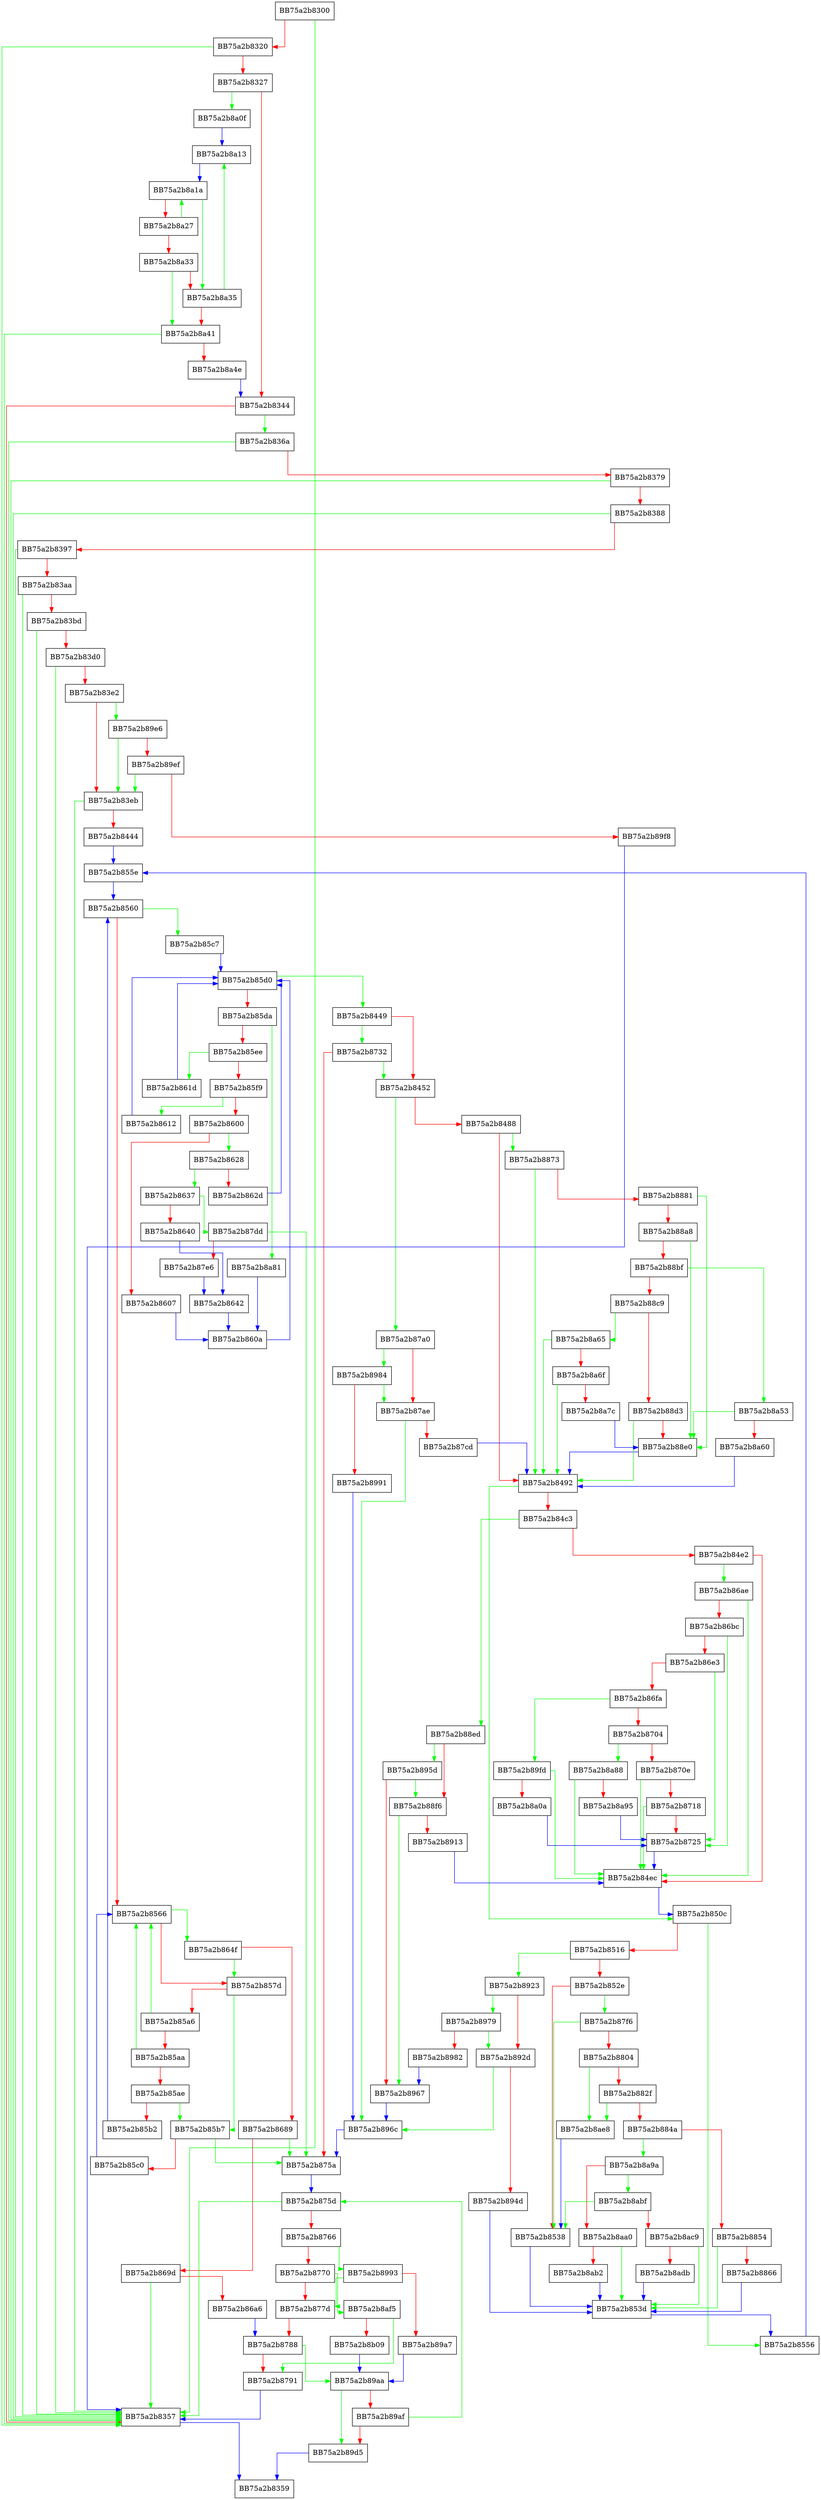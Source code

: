 digraph base64_ismine {
  node [shape="box"];
  graph [splines=ortho];
  BB75a2b8300 -> BB75a2b8357 [color="green"];
  BB75a2b8300 -> BB75a2b8320 [color="red"];
  BB75a2b8320 -> BB75a2b8357 [color="green"];
  BB75a2b8320 -> BB75a2b8327 [color="red"];
  BB75a2b8327 -> BB75a2b8a0f [color="green"];
  BB75a2b8327 -> BB75a2b8344 [color="red"];
  BB75a2b8344 -> BB75a2b836a [color="green"];
  BB75a2b8344 -> BB75a2b8357 [color="red"];
  BB75a2b8357 -> BB75a2b8359 [color="blue"];
  BB75a2b836a -> BB75a2b8357 [color="green"];
  BB75a2b836a -> BB75a2b8379 [color="red"];
  BB75a2b8379 -> BB75a2b8357 [color="green"];
  BB75a2b8379 -> BB75a2b8388 [color="red"];
  BB75a2b8388 -> BB75a2b8357 [color="green"];
  BB75a2b8388 -> BB75a2b8397 [color="red"];
  BB75a2b8397 -> BB75a2b8357 [color="green"];
  BB75a2b8397 -> BB75a2b83aa [color="red"];
  BB75a2b83aa -> BB75a2b8357 [color="green"];
  BB75a2b83aa -> BB75a2b83bd [color="red"];
  BB75a2b83bd -> BB75a2b8357 [color="green"];
  BB75a2b83bd -> BB75a2b83d0 [color="red"];
  BB75a2b83d0 -> BB75a2b8357 [color="green"];
  BB75a2b83d0 -> BB75a2b83e2 [color="red"];
  BB75a2b83e2 -> BB75a2b89e6 [color="green"];
  BB75a2b83e2 -> BB75a2b83eb [color="red"];
  BB75a2b83eb -> BB75a2b8357 [color="green"];
  BB75a2b83eb -> BB75a2b8444 [color="red"];
  BB75a2b8444 -> BB75a2b855e [color="blue"];
  BB75a2b8449 -> BB75a2b8732 [color="green"];
  BB75a2b8449 -> BB75a2b8452 [color="red"];
  BB75a2b8452 -> BB75a2b87a0 [color="green"];
  BB75a2b8452 -> BB75a2b8488 [color="red"];
  BB75a2b8488 -> BB75a2b8873 [color="green"];
  BB75a2b8488 -> BB75a2b8492 [color="red"];
  BB75a2b8492 -> BB75a2b850c [color="green"];
  BB75a2b8492 -> BB75a2b84c3 [color="red"];
  BB75a2b84c3 -> BB75a2b88ed [color="green"];
  BB75a2b84c3 -> BB75a2b84e2 [color="red"];
  BB75a2b84e2 -> BB75a2b86ae [color="green"];
  BB75a2b84e2 -> BB75a2b84ec [color="red"];
  BB75a2b84ec -> BB75a2b850c [color="blue"];
  BB75a2b850c -> BB75a2b8556 [color="green"];
  BB75a2b850c -> BB75a2b8516 [color="red"];
  BB75a2b8516 -> BB75a2b8923 [color="green"];
  BB75a2b8516 -> BB75a2b852e [color="red"];
  BB75a2b852e -> BB75a2b87f6 [color="green"];
  BB75a2b852e -> BB75a2b8538 [color="red"];
  BB75a2b8538 -> BB75a2b853d [color="blue"];
  BB75a2b853d -> BB75a2b8556 [color="blue"];
  BB75a2b8556 -> BB75a2b855e [color="blue"];
  BB75a2b855e -> BB75a2b8560 [color="blue"];
  BB75a2b8560 -> BB75a2b85c7 [color="green"];
  BB75a2b8560 -> BB75a2b8566 [color="red"];
  BB75a2b8566 -> BB75a2b864f [color="green"];
  BB75a2b8566 -> BB75a2b857d [color="red"];
  BB75a2b857d -> BB75a2b85b7 [color="green"];
  BB75a2b857d -> BB75a2b85a6 [color="red"];
  BB75a2b85a6 -> BB75a2b8566 [color="green"];
  BB75a2b85a6 -> BB75a2b85aa [color="red"];
  BB75a2b85aa -> BB75a2b8566 [color="green"];
  BB75a2b85aa -> BB75a2b85ae [color="red"];
  BB75a2b85ae -> BB75a2b85b7 [color="green"];
  BB75a2b85ae -> BB75a2b85b2 [color="red"];
  BB75a2b85b2 -> BB75a2b8560 [color="blue"];
  BB75a2b85b7 -> BB75a2b875a [color="green"];
  BB75a2b85b7 -> BB75a2b85c0 [color="red"];
  BB75a2b85c0 -> BB75a2b8566 [color="blue"];
  BB75a2b85c7 -> BB75a2b85d0 [color="blue"];
  BB75a2b85d0 -> BB75a2b8449 [color="green"];
  BB75a2b85d0 -> BB75a2b85da [color="red"];
  BB75a2b85da -> BB75a2b8a81 [color="green"];
  BB75a2b85da -> BB75a2b85ee [color="red"];
  BB75a2b85ee -> BB75a2b861d [color="green"];
  BB75a2b85ee -> BB75a2b85f9 [color="red"];
  BB75a2b85f9 -> BB75a2b8612 [color="green"];
  BB75a2b85f9 -> BB75a2b8600 [color="red"];
  BB75a2b8600 -> BB75a2b8628 [color="green"];
  BB75a2b8600 -> BB75a2b8607 [color="red"];
  BB75a2b8607 -> BB75a2b860a [color="blue"];
  BB75a2b860a -> BB75a2b85d0 [color="blue"];
  BB75a2b8612 -> BB75a2b85d0 [color="blue"];
  BB75a2b861d -> BB75a2b85d0 [color="blue"];
  BB75a2b8628 -> BB75a2b8637 [color="green"];
  BB75a2b8628 -> BB75a2b862d [color="red"];
  BB75a2b862d -> BB75a2b85d0 [color="blue"];
  BB75a2b8637 -> BB75a2b87dd [color="green"];
  BB75a2b8637 -> BB75a2b8640 [color="red"];
  BB75a2b8640 -> BB75a2b8642 [color="blue"];
  BB75a2b8642 -> BB75a2b860a [color="blue"];
  BB75a2b864f -> BB75a2b857d [color="green"];
  BB75a2b864f -> BB75a2b8689 [color="red"];
  BB75a2b8689 -> BB75a2b875a [color="green"];
  BB75a2b8689 -> BB75a2b869d [color="red"];
  BB75a2b869d -> BB75a2b8357 [color="green"];
  BB75a2b869d -> BB75a2b86a6 [color="red"];
  BB75a2b86a6 -> BB75a2b8788 [color="blue"];
  BB75a2b86ae -> BB75a2b84ec [color="green"];
  BB75a2b86ae -> BB75a2b86bc [color="red"];
  BB75a2b86bc -> BB75a2b8725 [color="green"];
  BB75a2b86bc -> BB75a2b86e3 [color="red"];
  BB75a2b86e3 -> BB75a2b8725 [color="green"];
  BB75a2b86e3 -> BB75a2b86fa [color="red"];
  BB75a2b86fa -> BB75a2b89fd [color="green"];
  BB75a2b86fa -> BB75a2b8704 [color="red"];
  BB75a2b8704 -> BB75a2b8a88 [color="green"];
  BB75a2b8704 -> BB75a2b870e [color="red"];
  BB75a2b870e -> BB75a2b84ec [color="green"];
  BB75a2b870e -> BB75a2b8718 [color="red"];
  BB75a2b8718 -> BB75a2b84ec [color="green"];
  BB75a2b8718 -> BB75a2b8725 [color="red"];
  BB75a2b8725 -> BB75a2b84ec [color="blue"];
  BB75a2b8732 -> BB75a2b8452 [color="green"];
  BB75a2b8732 -> BB75a2b875a [color="red"];
  BB75a2b875a -> BB75a2b875d [color="blue"];
  BB75a2b875d -> BB75a2b8357 [color="green"];
  BB75a2b875d -> BB75a2b8766 [color="red"];
  BB75a2b8766 -> BB75a2b8993 [color="green"];
  BB75a2b8766 -> BB75a2b8770 [color="red"];
  BB75a2b8770 -> BB75a2b8af5 [color="green"];
  BB75a2b8770 -> BB75a2b877d [color="red"];
  BB75a2b877d -> BB75a2b8788 [color="red"];
  BB75a2b8788 -> BB75a2b89aa [color="green"];
  BB75a2b8788 -> BB75a2b8791 [color="red"];
  BB75a2b8791 -> BB75a2b8357 [color="blue"];
  BB75a2b87a0 -> BB75a2b8984 [color="green"];
  BB75a2b87a0 -> BB75a2b87ae [color="red"];
  BB75a2b87ae -> BB75a2b896c [color="green"];
  BB75a2b87ae -> BB75a2b87cd [color="red"];
  BB75a2b87cd -> BB75a2b8492 [color="blue"];
  BB75a2b87dd -> BB75a2b875a [color="green"];
  BB75a2b87dd -> BB75a2b87e6 [color="red"];
  BB75a2b87e6 -> BB75a2b8642 [color="blue"];
  BB75a2b87f6 -> BB75a2b8538 [color="green"];
  BB75a2b87f6 -> BB75a2b8804 [color="red"];
  BB75a2b8804 -> BB75a2b8ae8 [color="green"];
  BB75a2b8804 -> BB75a2b882f [color="red"];
  BB75a2b882f -> BB75a2b8ae8 [color="green"];
  BB75a2b882f -> BB75a2b884a [color="red"];
  BB75a2b884a -> BB75a2b8a9a [color="green"];
  BB75a2b884a -> BB75a2b8854 [color="red"];
  BB75a2b8854 -> BB75a2b853d [color="green"];
  BB75a2b8854 -> BB75a2b8866 [color="red"];
  BB75a2b8866 -> BB75a2b853d [color="blue"];
  BB75a2b8873 -> BB75a2b8492 [color="green"];
  BB75a2b8873 -> BB75a2b8881 [color="red"];
  BB75a2b8881 -> BB75a2b88e0 [color="green"];
  BB75a2b8881 -> BB75a2b88a8 [color="red"];
  BB75a2b88a8 -> BB75a2b88e0 [color="green"];
  BB75a2b88a8 -> BB75a2b88bf [color="red"];
  BB75a2b88bf -> BB75a2b8a53 [color="green"];
  BB75a2b88bf -> BB75a2b88c9 [color="red"];
  BB75a2b88c9 -> BB75a2b8a65 [color="green"];
  BB75a2b88c9 -> BB75a2b88d3 [color="red"];
  BB75a2b88d3 -> BB75a2b8492 [color="green"];
  BB75a2b88d3 -> BB75a2b88e0 [color="red"];
  BB75a2b88e0 -> BB75a2b8492 [color="blue"];
  BB75a2b88ed -> BB75a2b895d [color="green"];
  BB75a2b88ed -> BB75a2b88f6 [color="red"];
  BB75a2b88f6 -> BB75a2b8967 [color="green"];
  BB75a2b88f6 -> BB75a2b8913 [color="red"];
  BB75a2b8913 -> BB75a2b84ec [color="blue"];
  BB75a2b8923 -> BB75a2b8979 [color="green"];
  BB75a2b8923 -> BB75a2b892d [color="red"];
  BB75a2b892d -> BB75a2b896c [color="green"];
  BB75a2b892d -> BB75a2b894d [color="red"];
  BB75a2b894d -> BB75a2b853d [color="blue"];
  BB75a2b895d -> BB75a2b88f6 [color="green"];
  BB75a2b895d -> BB75a2b8967 [color="red"];
  BB75a2b8967 -> BB75a2b896c [color="blue"];
  BB75a2b896c -> BB75a2b875a [color="blue"];
  BB75a2b8979 -> BB75a2b892d [color="green"];
  BB75a2b8979 -> BB75a2b8982 [color="red"];
  BB75a2b8982 -> BB75a2b8967 [color="blue"];
  BB75a2b8984 -> BB75a2b87ae [color="green"];
  BB75a2b8984 -> BB75a2b8991 [color="red"];
  BB75a2b8991 -> BB75a2b896c [color="blue"];
  BB75a2b8993 -> BB75a2b877d [color="green"];
  BB75a2b8993 -> BB75a2b89a7 [color="red"];
  BB75a2b89a7 -> BB75a2b89aa [color="blue"];
  BB75a2b89aa -> BB75a2b89d5 [color="green"];
  BB75a2b89aa -> BB75a2b89af [color="red"];
  BB75a2b89af -> BB75a2b875d [color="green"];
  BB75a2b89af -> BB75a2b89d5 [color="red"];
  BB75a2b89d5 -> BB75a2b8359 [color="blue"];
  BB75a2b89e6 -> BB75a2b83eb [color="green"];
  BB75a2b89e6 -> BB75a2b89ef [color="red"];
  BB75a2b89ef -> BB75a2b83eb [color="green"];
  BB75a2b89ef -> BB75a2b89f8 [color="red"];
  BB75a2b89f8 -> BB75a2b8357 [color="blue"];
  BB75a2b89fd -> BB75a2b84ec [color="green"];
  BB75a2b89fd -> BB75a2b8a0a [color="red"];
  BB75a2b8a0a -> BB75a2b8725 [color="blue"];
  BB75a2b8a0f -> BB75a2b8a13 [color="blue"];
  BB75a2b8a13 -> BB75a2b8a1a [color="blue"];
  BB75a2b8a1a -> BB75a2b8a35 [color="green"];
  BB75a2b8a1a -> BB75a2b8a27 [color="red"];
  BB75a2b8a27 -> BB75a2b8a1a [color="green"];
  BB75a2b8a27 -> BB75a2b8a33 [color="red"];
  BB75a2b8a33 -> BB75a2b8a41 [color="green"];
  BB75a2b8a33 -> BB75a2b8a35 [color="red"];
  BB75a2b8a35 -> BB75a2b8a13 [color="green"];
  BB75a2b8a35 -> BB75a2b8a41 [color="red"];
  BB75a2b8a41 -> BB75a2b8357 [color="green"];
  BB75a2b8a41 -> BB75a2b8a4e [color="red"];
  BB75a2b8a4e -> BB75a2b8344 [color="blue"];
  BB75a2b8a53 -> BB75a2b88e0 [color="green"];
  BB75a2b8a53 -> BB75a2b8a60 [color="red"];
  BB75a2b8a60 -> BB75a2b8492 [color="blue"];
  BB75a2b8a65 -> BB75a2b8492 [color="green"];
  BB75a2b8a65 -> BB75a2b8a6f [color="red"];
  BB75a2b8a6f -> BB75a2b8492 [color="green"];
  BB75a2b8a6f -> BB75a2b8a7c [color="red"];
  BB75a2b8a7c -> BB75a2b88e0 [color="blue"];
  BB75a2b8a81 -> BB75a2b860a [color="blue"];
  BB75a2b8a88 -> BB75a2b84ec [color="green"];
  BB75a2b8a88 -> BB75a2b8a95 [color="red"];
  BB75a2b8a95 -> BB75a2b8725 [color="blue"];
  BB75a2b8a9a -> BB75a2b8abf [color="green"];
  BB75a2b8a9a -> BB75a2b8aa0 [color="red"];
  BB75a2b8aa0 -> BB75a2b853d [color="green"];
  BB75a2b8aa0 -> BB75a2b8ab2 [color="red"];
  BB75a2b8ab2 -> BB75a2b853d [color="blue"];
  BB75a2b8abf -> BB75a2b8538 [color="green"];
  BB75a2b8abf -> BB75a2b8ac9 [color="red"];
  BB75a2b8ac9 -> BB75a2b853d [color="green"];
  BB75a2b8ac9 -> BB75a2b8adb [color="red"];
  BB75a2b8adb -> BB75a2b853d [color="blue"];
  BB75a2b8ae8 -> BB75a2b8538 [color="blue"];
  BB75a2b8af5 -> BB75a2b8791 [color="green"];
  BB75a2b8af5 -> BB75a2b8b09 [color="red"];
  BB75a2b8b09 -> BB75a2b89aa [color="blue"];
}